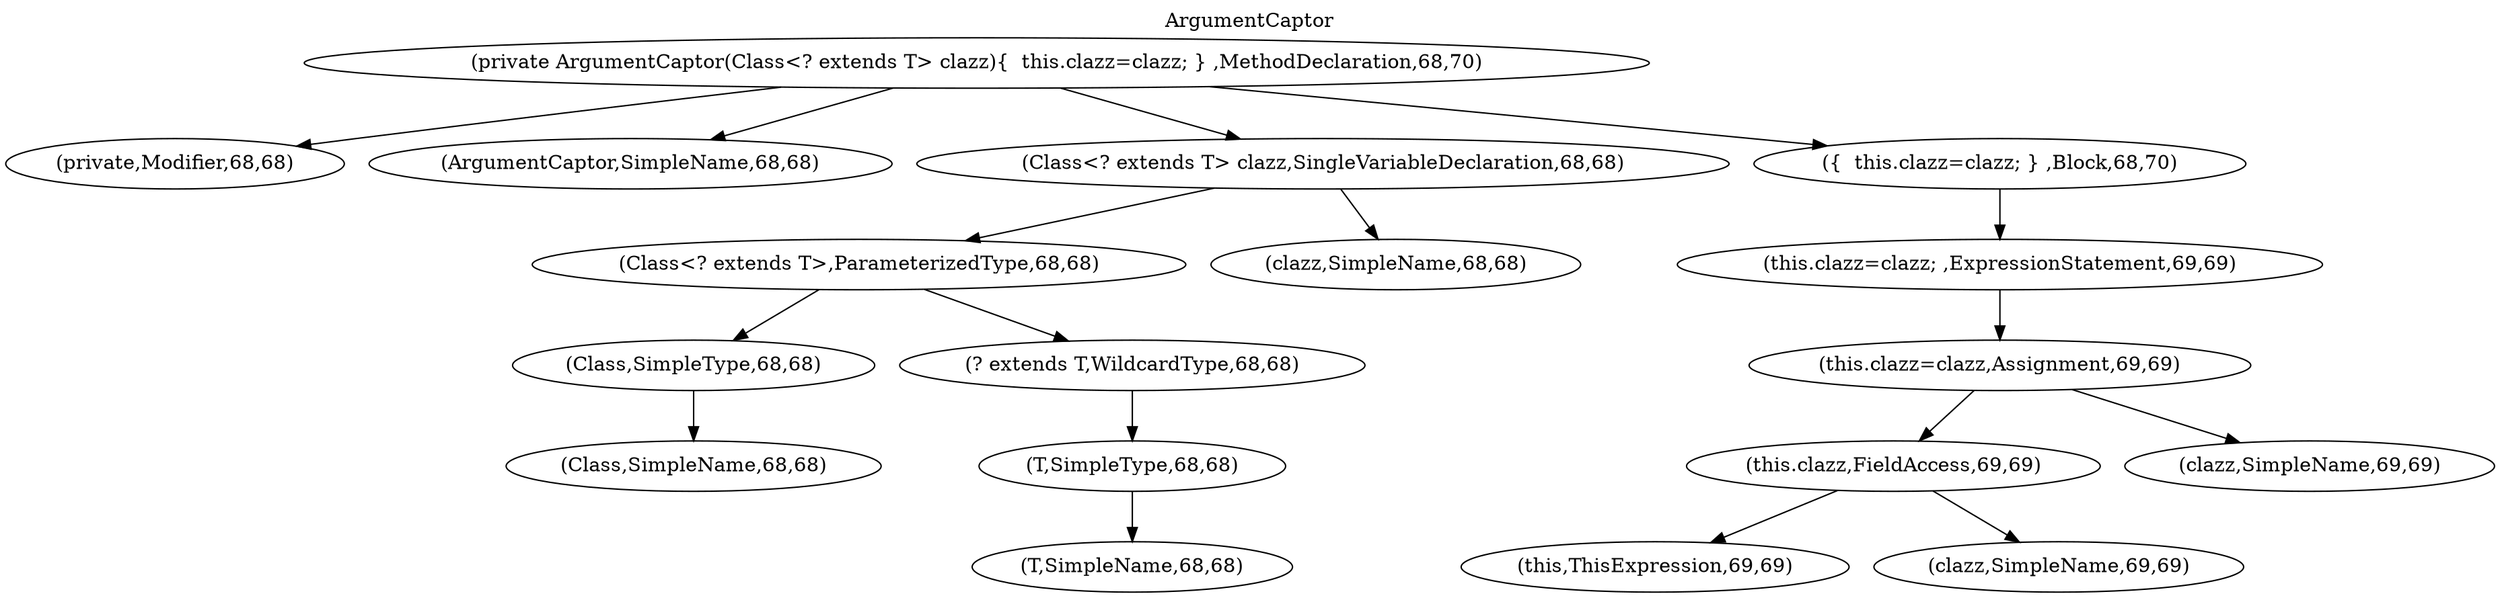 digraph "DirectedGraph" {
graph [label = "ArgumentCaptor", labelloc=t, concentrate = true];
"274722023" [ label="(private ArgumentCaptor(Class<? extends T> clazz){  this.clazz=clazz; } ,MethodDeclaration,68,70)" type=31 startLineNumber=68 endLineNumber=70 ]
"1052967153" [ label="(private,Modifier,68,68)" type=83 startLineNumber=68 endLineNumber=68 ]
"1210898719" [ label="(ArgumentCaptor,SimpleName,68,68)" type=42 startLineNumber=68 endLineNumber=68 ]
"306123060" [ label="(Class<? extends T> clazz,SingleVariableDeclaration,68,68)" type=44 startLineNumber=68 endLineNumber=68 ]
"2104028992" [ label="(Class<? extends T>,ParameterizedType,68,68)" type=74 startLineNumber=68 endLineNumber=68 ]
"1527430292" [ label="(Class,SimpleType,68,68)" type=43 startLineNumber=68 endLineNumber=68 ]
"1975546571" [ label="(Class,SimpleName,68,68)" type=42 startLineNumber=68 endLineNumber=68 ]
"521960438" [ label="(? extends T,WildcardType,68,68)" type=76 startLineNumber=68 endLineNumber=68 ]
"632587706" [ label="(T,SimpleType,68,68)" type=43 startLineNumber=68 endLineNumber=68 ]
"726950788" [ label="(T,SimpleName,68,68)" type=42 startLineNumber=68 endLineNumber=68 ]
"1567885839" [ label="(clazz,SimpleName,68,68)" type=42 startLineNumber=68 endLineNumber=68 ]
"558569884" [ label="({  this.clazz=clazz; } ,Block,68,70)" type=8 startLineNumber=68 endLineNumber=70 ]
"550752602" [ label="(this.clazz=clazz; ,ExpressionStatement,69,69)" type=21 startLineNumber=69 endLineNumber=69 ]
"680779399" [ label="(this.clazz=clazz,Assignment,69,69)" type=7 startLineNumber=69 endLineNumber=69 ]
"1439337960" [ label="(this.clazz,FieldAccess,69,69)" type=22 startLineNumber=69 endLineNumber=69 ]
"741669172" [ label="(this,ThisExpression,69,69)" type=52 startLineNumber=69 endLineNumber=69 ]
"315860201" [ label="(clazz,SimpleName,69,69)" type=42 startLineNumber=69 endLineNumber=69 ]
"604125138" [ label="(clazz,SimpleName,69,69)" type=42 startLineNumber=69 endLineNumber=69 ]
"274722023" -> "1052967153"
"274722023" -> "1210898719"
"274722023" -> "306123060"
"306123060" -> "2104028992"
"2104028992" -> "1527430292"
"1527430292" -> "1975546571"
"2104028992" -> "521960438"
"521960438" -> "632587706"
"632587706" -> "726950788"
"306123060" -> "1567885839"
"274722023" -> "558569884"
"558569884" -> "550752602"
"550752602" -> "680779399"
"680779399" -> "1439337960"
"1439337960" -> "741669172"
"1439337960" -> "315860201"
"680779399" -> "604125138"
}

